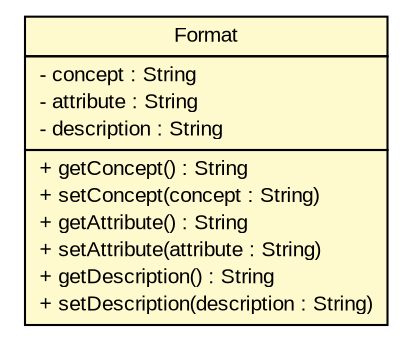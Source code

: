 #!/usr/local/bin/dot
#
# Class diagram 
# Generated by UMLGraph version 5.2 (http://www.umlgraph.org/)
#

digraph G {
	edge [fontname="arial",fontsize=10,labelfontname="arial",labelfontsize=10];
	node [fontname="arial",fontsize=10,shape=plaintext];
	nodesep=0.25;
	ranksep=0.5;
	// tud.iir.persistence.Format
	c50241 [label=<<table title="tud.iir.persistence.Format" border="0" cellborder="1" cellspacing="0" cellpadding="2" port="p" bgcolor="lemonChiffon" href="./Format.html">
		<tr><td><table border="0" cellspacing="0" cellpadding="1">
<tr><td align="center" balign="center"> Format </td></tr>
		</table></td></tr>
		<tr><td><table border="0" cellspacing="0" cellpadding="1">
<tr><td align="left" balign="left"> - concept : String </td></tr>
<tr><td align="left" balign="left"> - attribute : String </td></tr>
<tr><td align="left" balign="left"> - description : String </td></tr>
		</table></td></tr>
		<tr><td><table border="0" cellspacing="0" cellpadding="1">
<tr><td align="left" balign="left"> + getConcept() : String </td></tr>
<tr><td align="left" balign="left"> + setConcept(concept : String) </td></tr>
<tr><td align="left" balign="left"> + getAttribute() : String </td></tr>
<tr><td align="left" balign="left"> + setAttribute(attribute : String) </td></tr>
<tr><td align="left" balign="left"> + getDescription() : String </td></tr>
<tr><td align="left" balign="left"> + setDescription(description : String) </td></tr>
		</table></td></tr>
		</table>>, fontname="arial", fontcolor="black", fontsize=10.0];
}


